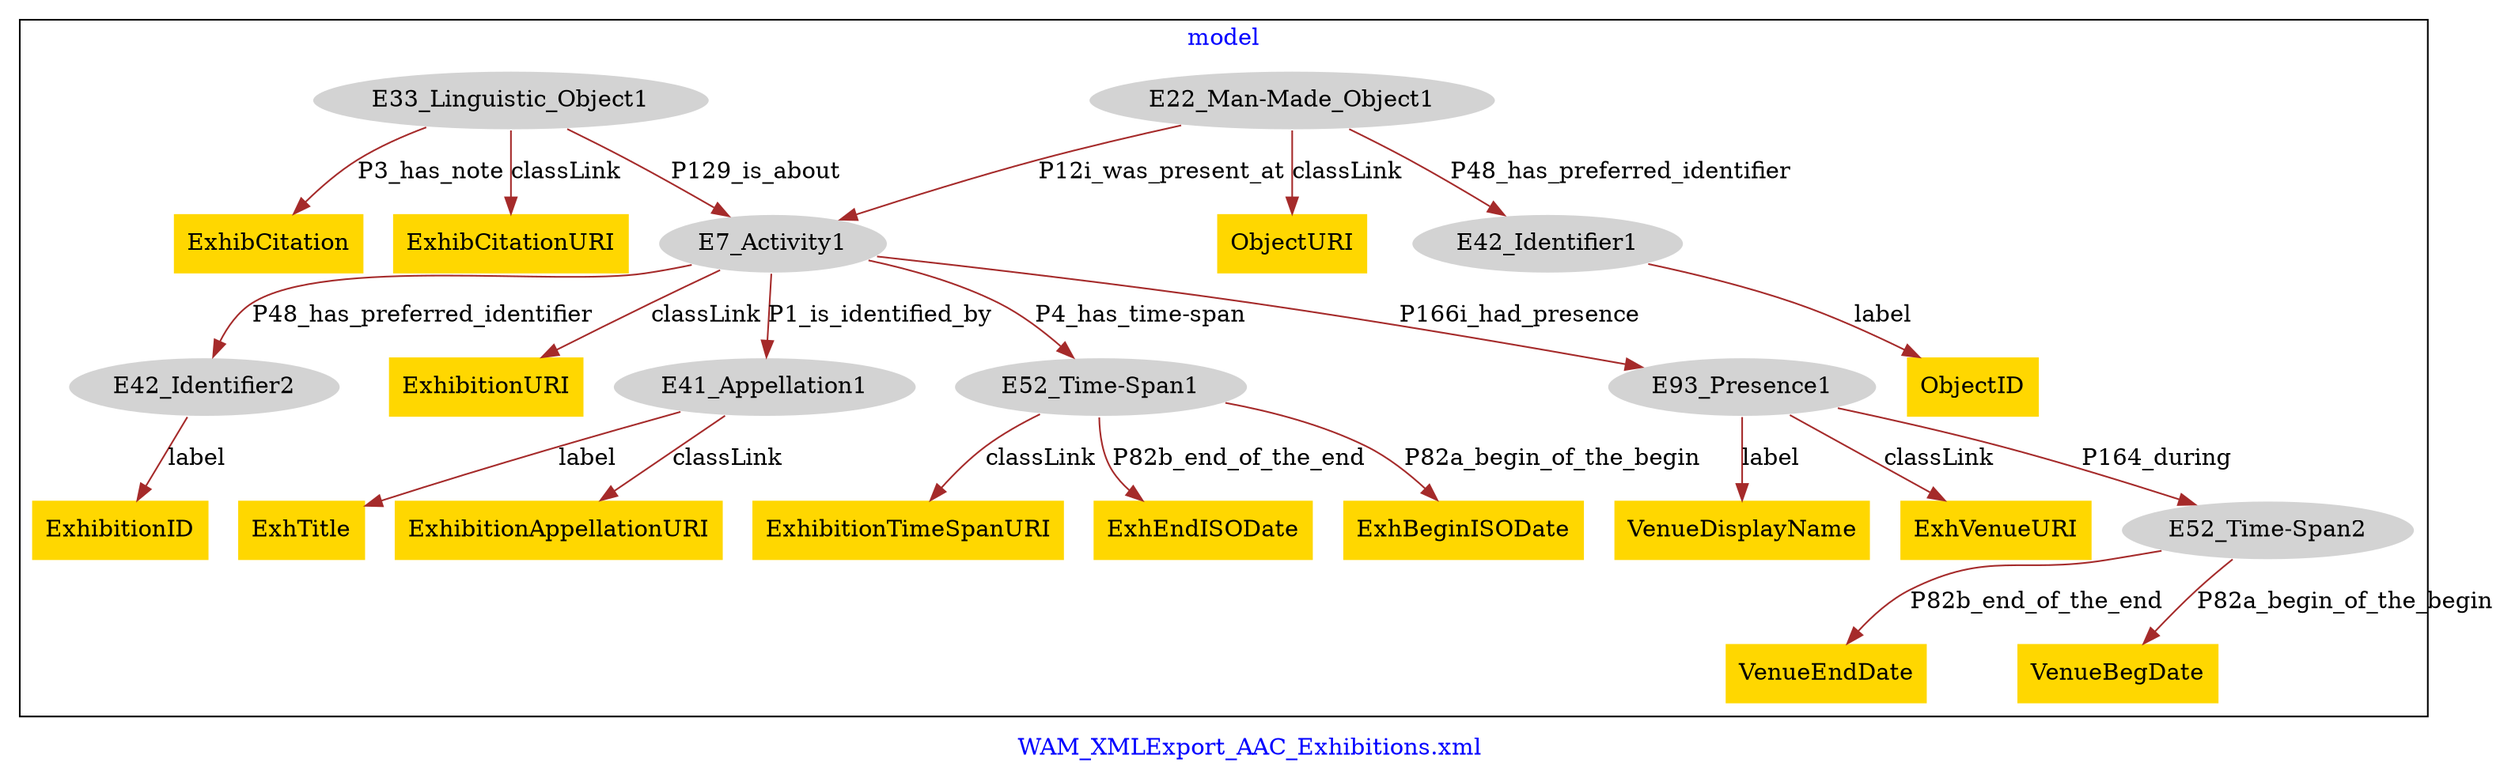 digraph n0 {
fontcolor="blue"
remincross="true"
label="WAM_XMLExport_AAC_Exhibitions.xml"
subgraph cluster {
label="model"
n2[style="filled",color="white",fillcolor="lightgray",label="E7_Activity1"];
n3[shape="plaintext",style="filled",fillcolor="gold",label="ExhibitionURI"];
n4[style="filled",color="white",fillcolor="lightgray",label="E22_Man-Made_Object1"];
n5[shape="plaintext",style="filled",fillcolor="gold",label="ObjectURI"];
n6[style="filled",color="white",fillcolor="lightgray",label="E33_Linguistic_Object1"];
n7[shape="plaintext",style="filled",fillcolor="gold",label="ExhibCitation"];
n8[style="filled",color="white",fillcolor="lightgray",label="E41_Appellation1"];
n9[style="filled",color="white",fillcolor="lightgray",label="E52_Time-Span1"];
n10[shape="plaintext",style="filled",fillcolor="gold",label="ExhTitle"];
n11[shape="plaintext",style="filled",fillcolor="gold",label="ExhibitionAppellationURI"];
n12[style="filled",color="white",fillcolor="lightgray",label="E93_Presence1"];
n13[style="filled",color="white",fillcolor="lightgray",label="E52_Time-Span2"];
n14[shape="plaintext",style="filled",fillcolor="gold",label="VenueEndDate"];
n15[shape="plaintext",style="filled",fillcolor="gold",label="ExhBeginISODate"];
n16[style="filled",color="white",fillcolor="lightgray",label="E42_Identifier2"];
n17[shape="plaintext",style="filled",fillcolor="gold",label="ExhibitionID"];
n18[shape="plaintext",style="filled",fillcolor="gold",label="ExhibitionTimeSpanURI"];
n19[shape="plaintext",style="filled",fillcolor="gold",label="ExhEndISODate"];
n20[shape="plaintext",style="filled",fillcolor="gold",label="VenueDisplayName"];
n21[shape="plaintext",style="filled",fillcolor="gold",label="ExhibCitationURI"];
n22[shape="plaintext",style="filled",fillcolor="gold",label="VenueBegDate"];
n23[style="filled",color="white",fillcolor="lightgray",label="E42_Identifier1"];
n24[shape="plaintext",style="filled",fillcolor="gold",label="ObjectID"];
n25[shape="plaintext",style="filled",fillcolor="gold",label="ExhVenueURI"];
}
n2 -> n3[color="brown",fontcolor="black",label="classLink"]
n4 -> n2[color="brown",fontcolor="black",label="P12i_was_present_at"]
n4 -> n5[color="brown",fontcolor="black",label="classLink"]
n6 -> n7[color="brown",fontcolor="black",label="P3_has_note"]
n2 -> n8[color="brown",fontcolor="black",label="P1_is_identified_by"]
n2 -> n9[color="brown",fontcolor="black",label="P4_has_time-span"]
n8 -> n10[color="brown",fontcolor="black",label="label"]
n8 -> n11[color="brown",fontcolor="black",label="classLink"]
n2 -> n12[color="brown",fontcolor="black",label="P166i_had_presence"]
n13 -> n14[color="brown",fontcolor="black",label="P82b_end_of_the_end"]
n6 -> n2[color="brown",fontcolor="black",label="P129_is_about"]
n9 -> n15[color="brown",fontcolor="black",label="P82a_begin_of_the_begin"]
n16 -> n17[color="brown",fontcolor="black",label="label"]
n9 -> n18[color="brown",fontcolor="black",label="classLink"]
n9 -> n19[color="brown",fontcolor="black",label="P82b_end_of_the_end"]
n12 -> n20[color="brown",fontcolor="black",label="label"]
n6 -> n21[color="brown",fontcolor="black",label="classLink"]
n12 -> n13[color="brown",fontcolor="black",label="P164_during"]
n13 -> n22[color="brown",fontcolor="black",label="P82a_begin_of_the_begin"]
n23 -> n24[color="brown",fontcolor="black",label="label"]
n4 -> n23[color="brown",fontcolor="black",label="P48_has_preferred_identifier"]
n2 -> n16[color="brown",fontcolor="black",label="P48_has_preferred_identifier"]
n12 -> n25[color="brown",fontcolor="black",label="classLink"]
}
